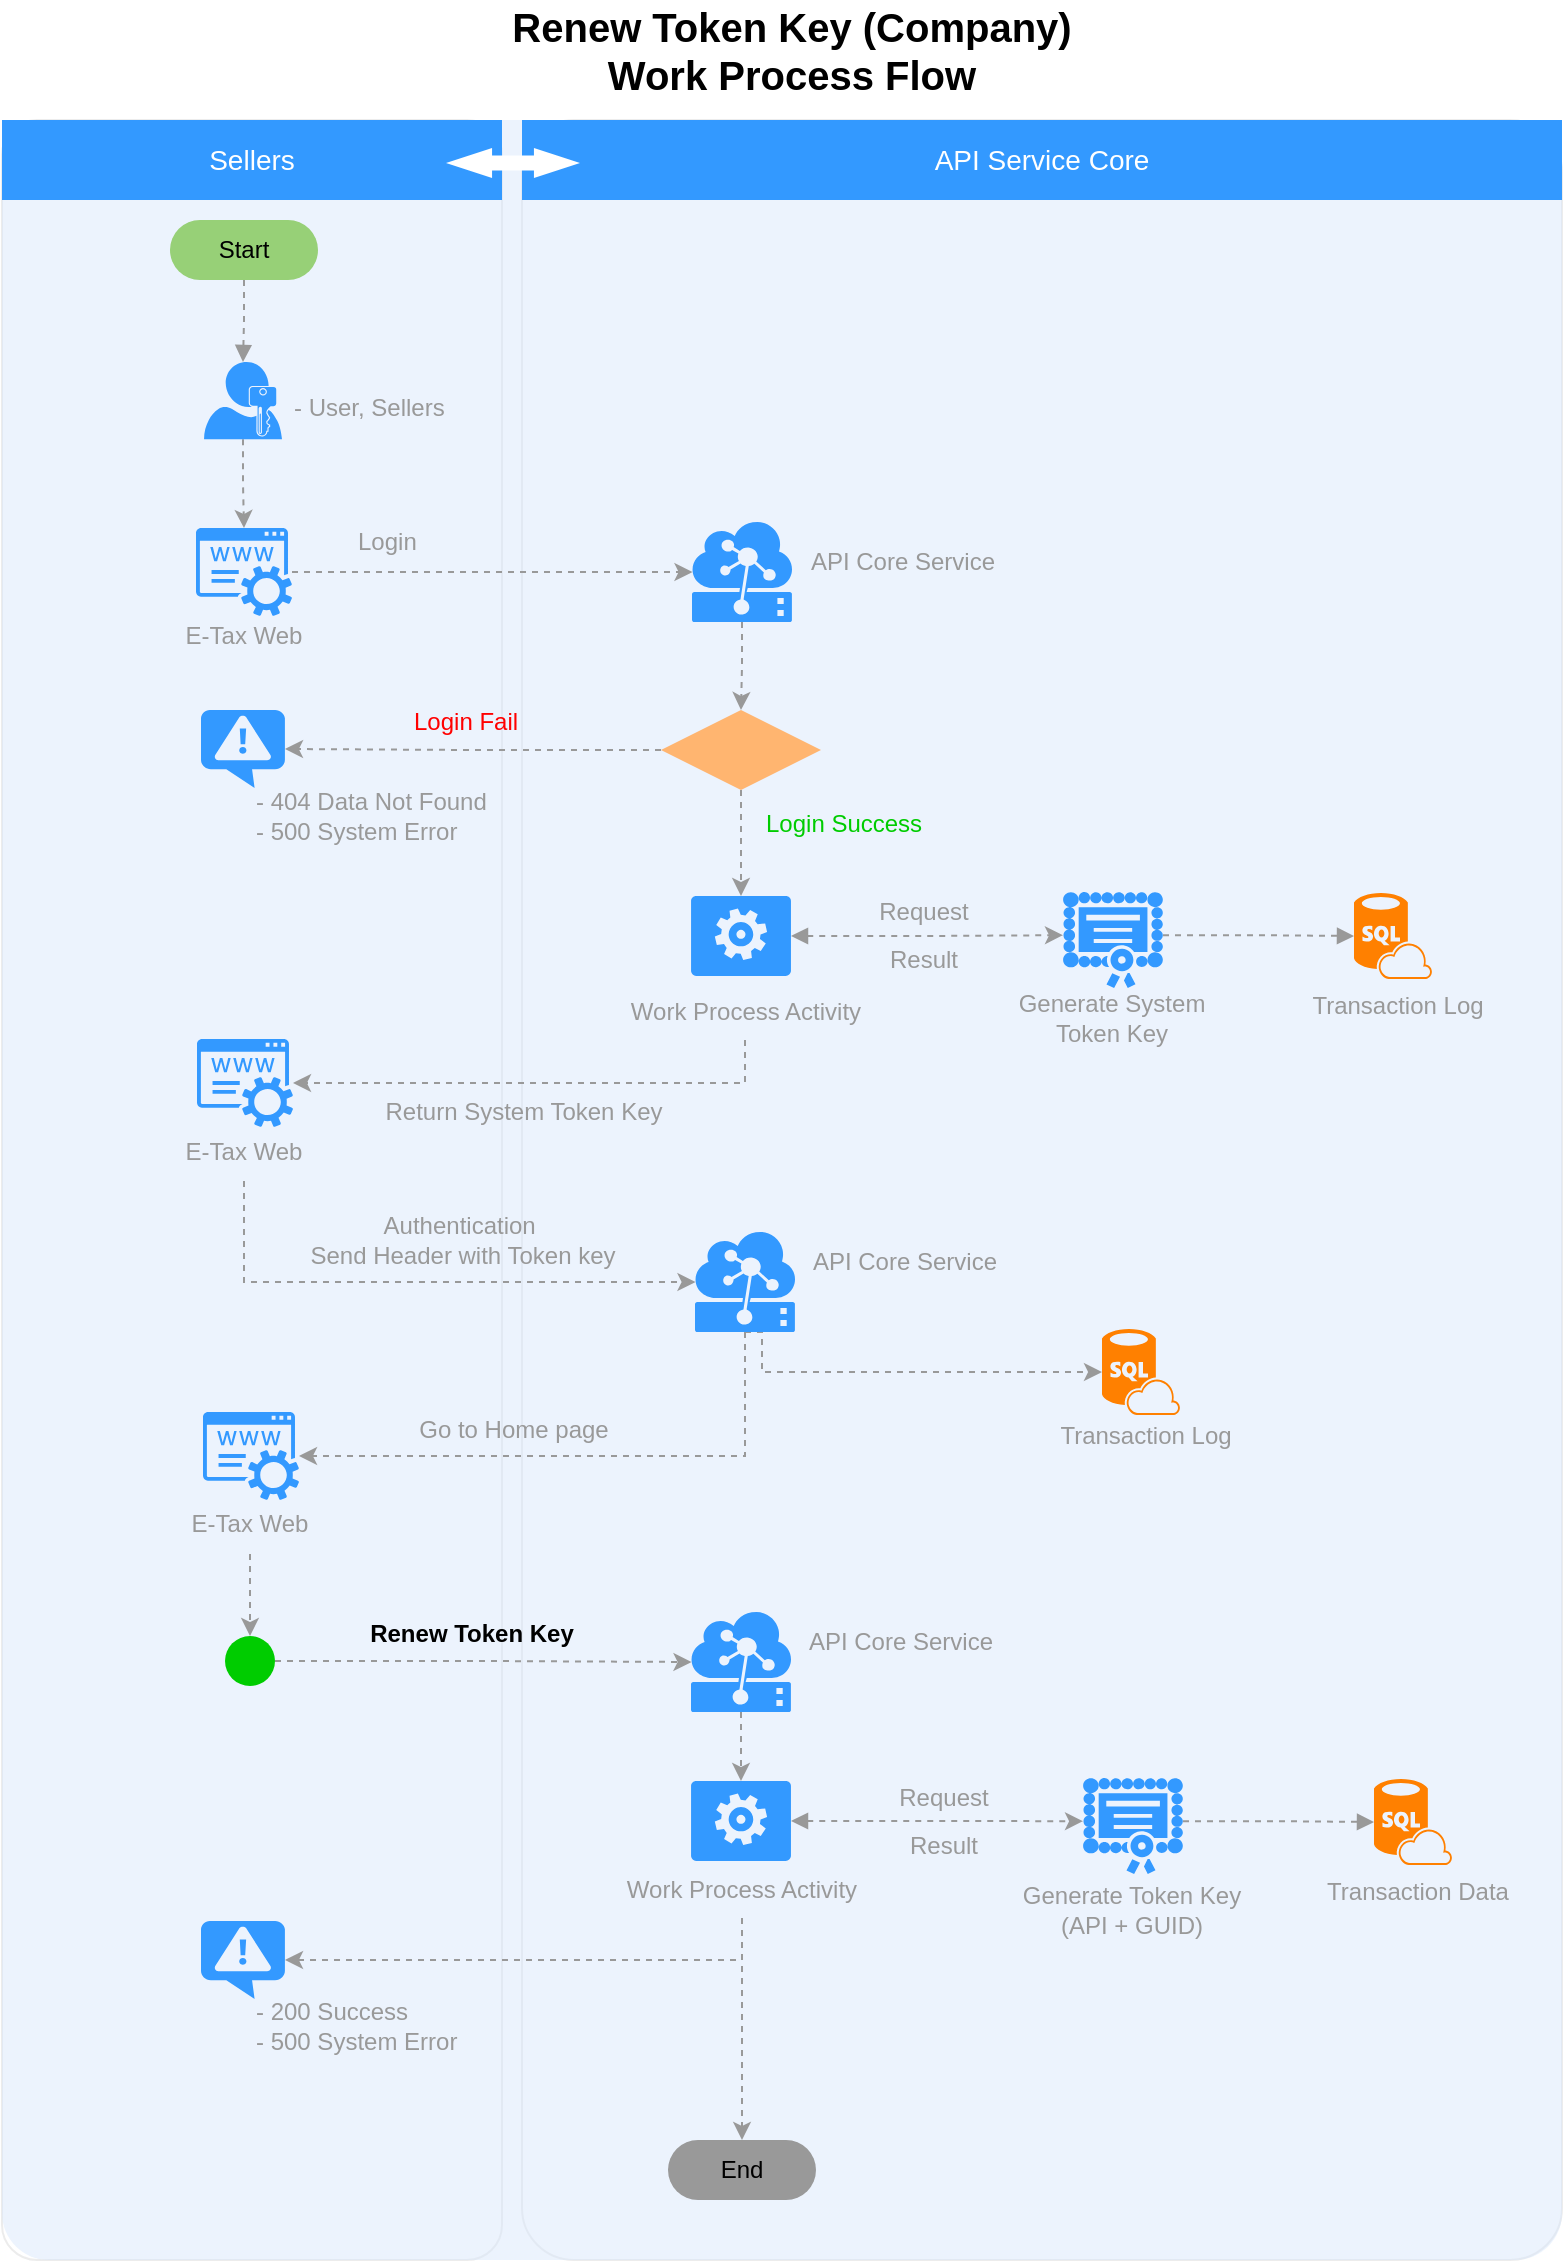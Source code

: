 <mxfile version="10.8.0" type="github"><diagram id="98et0ZXu4X3KvnPCGmSZ" name="Page-1"><mxGraphModel dx="1220" dy="634" grid="0" gridSize="10" guides="1" tooltips="1" connect="1" arrows="1" fold="1" page="1" pageScale="1" pageWidth="827" pageHeight="1169" math="0" shadow="0"><root><mxCell id="0"/><mxCell id="1" parent="0"/><mxCell id="7HTfFK8CQtJWUfkesm8e-1" value="" style="rounded=1;whiteSpace=wrap;html=1;strokeColor=#E6E6E6;strokeWidth=1;fillColor=#FFFFFF;fontFamily=Helvetica;fontSize=14;fontColor=#FFB366;opacity=75;verticalAlign=top;fontStyle=1;arcSize=5;" parent="1" vertex="1"><mxGeometry x="290" y="80" width="520" height="1070" as="geometry"/></mxCell><mxCell id="7HTfFK8CQtJWUfkesm8e-2" value="" style="rounded=1;whiteSpace=wrap;html=1;strokeColor=#E6E6E6;strokeWidth=1;fillColor=#FFFFFF;fontFamily=Helvetica;fontSize=14;fontColor=#FFB366;opacity=75;verticalAlign=top;fontStyle=1;arcSize=7;" parent="1" vertex="1"><mxGeometry x="30" y="80" width="250" height="1070" as="geometry"/></mxCell><mxCell id="7HTfFK8CQtJWUfkesm8e-3" value="" style="rounded=1;whiteSpace=wrap;html=1;strokeColor=none;strokeWidth=1;fillColor=#dae8fc;fontSize=12;align=center;arcSize=3;opacity=50;" parent="1" vertex="1"><mxGeometry x="30" y="80" width="780" height="1070" as="geometry"/></mxCell><mxCell id="7HTfFK8CQtJWUfkesm8e-4" value="Sellers" style="whiteSpace=wrap;html=1;dashed=1;strokeColor=none;strokeWidth=2;fillColor=#3399FF;fontFamily=Helvetica;fontSize=14;fontColor=#FFFFFF;fontStyle=0" parent="1" vertex="1"><mxGeometry x="30" y="80" width="250" height="40" as="geometry"/></mxCell><mxCell id="7HTfFK8CQtJWUfkesm8e-5" value="API Service Core" style="whiteSpace=wrap;html=1;dashed=1;strokeColor=none;strokeWidth=2;fillColor=#3399FF;fontFamily=Helvetica;fontSize=14;fontColor=#FFFFFF;fontStyle=0" parent="1" vertex="1"><mxGeometry x="290" y="80" width="520" height="40" as="geometry"/></mxCell><mxCell id="7HTfFK8CQtJWUfkesm8e-6" value="Renew Token Key (Company)&lt;br&gt;Work Process Flow" style="text;html=1;strokeColor=none;fillColor=none;align=center;verticalAlign=middle;whiteSpace=wrap;rounded=0;fontStyle=1;fontSize=20;" parent="1" vertex="1"><mxGeometry x="277" y="20" width="296" height="50" as="geometry"/></mxCell><mxCell id="7HTfFK8CQtJWUfkesm8e-7" value="" style="shape=mxgraph.arrows.two_way_arrow_horizontal;html=1;verticalLabelPosition=bottom;verticalAlign=top;strokeWidth=2;strokeColor=none;dashed=1;fillColor=#FFFFFF;fontFamily=Verdana;fontSize=12;fontColor=#00BEF2" parent="1" vertex="1"><mxGeometry x="252" y="94" width="67" height="15" as="geometry"/></mxCell><mxCell id="7HTfFK8CQtJWUfkesm8e-8" style="edgeStyle=orthogonalEdgeStyle;rounded=0;orthogonalLoop=1;jettySize=auto;html=1;exitX=0.5;exitY=1;exitDx=0;exitDy=0;exitPerimeter=0;entryX=0;entryY=0.5;entryDx=0;entryDy=0;entryPerimeter=0;dashed=1;strokeColor=#999999;fontColor=#00CC00;" parent="1" source="7HTfFK8CQtJWUfkesm8e-9" target="7HTfFK8CQtJWUfkesm8e-59" edge="1"><mxGeometry relative="1" as="geometry"><Array as="points"><mxPoint x="410" y="686"/><mxPoint x="410" y="706"/></Array></mxGeometry></mxCell><mxCell id="7HTfFK8CQtJWUfkesm8e-9" value="" style="shadow=0;dashed=0;html=1;strokeColor=none;labelPosition=center;verticalLabelPosition=bottom;verticalAlign=top;align=center;shape=mxgraph.mscae.cloud.iot_edge;fillColor=#3399FF;pointerEvents=1;fontSize=12;fontColor=#999999;" parent="1" vertex="1"><mxGeometry x="376.5" y="636" width="50" height="50" as="geometry"/></mxCell><mxCell id="7HTfFK8CQtJWUfkesm8e-10" style="edgeStyle=orthogonalEdgeStyle;rounded=0;orthogonalLoop=1;jettySize=auto;html=1;fontSize=14;strokeColor=#999999;dashed=1;entryX=0.005;entryY=0.5;entryDx=0;entryDy=0;entryPerimeter=0;" parent="1" source="7HTfFK8CQtJWUfkesm8e-24" target="7HTfFK8CQtJWUfkesm8e-18" edge="1"><mxGeometry relative="1" as="geometry"><mxPoint x="521" y="333" as="targetPoint"/><mxPoint x="187" y="333" as="sourcePoint"/></mxGeometry></mxCell><mxCell id="7HTfFK8CQtJWUfkesm8e-11" value="Login" style="text;html=1;strokeColor=none;fillColor=none;align=left;verticalAlign=middle;whiteSpace=wrap;rounded=0;fontSize=12;fontColor=#999999;" parent="1" vertex="1"><mxGeometry x="205.5" y="281" width="59" height="20" as="geometry"/></mxCell><mxCell id="7HTfFK8CQtJWUfkesm8e-12" style="edgeStyle=orthogonalEdgeStyle;rounded=0;orthogonalLoop=1;jettySize=auto;html=1;exitX=0.5;exitY=1;exitDx=0;exitDy=0;dashed=1;strokeColor=#999999;exitPerimeter=0;" parent="1" source="7HTfFK8CQtJWUfkesm8e-22" target="7HTfFK8CQtJWUfkesm8e-24" edge="1"><mxGeometry relative="1" as="geometry"><mxPoint x="151" y="289" as="sourcePoint"/><mxPoint x="151" y="345" as="targetPoint"/></mxGeometry></mxCell><mxCell id="7HTfFK8CQtJWUfkesm8e-13" value="" style="group" parent="1" vertex="1" connectable="0"><mxGeometry x="675" y="456.5" width="108" height="79" as="geometry"/></mxCell><mxCell id="7HTfFK8CQtJWUfkesm8e-14" value="" style="group" parent="7HTfFK8CQtJWUfkesm8e-13" vertex="1" connectable="0"><mxGeometry width="108" height="79" as="geometry"/></mxCell><mxCell id="7HTfFK8CQtJWUfkesm8e-15" value="Transaction Log" style="text;html=1;strokeColor=none;fillColor=none;align=center;verticalAlign=middle;whiteSpace=wrap;rounded=0;fontSize=12;fontColor=#999999;" parent="7HTfFK8CQtJWUfkesm8e-14" vertex="1"><mxGeometry x="-1" y="52" width="108" height="29" as="geometry"/></mxCell><mxCell id="7HTfFK8CQtJWUfkesm8e-16" value="" style="verticalLabelPosition=bottom;html=1;verticalAlign=top;align=center;strokeColor=none;fillColor=#FF8000;shape=mxgraph.azure.sql_database_sql_azure;fontSize=12;fontColor=#999999;" parent="7HTfFK8CQtJWUfkesm8e-14" vertex="1"><mxGeometry x="31" y="10" width="39" height="43" as="geometry"/></mxCell><mxCell id="7HTfFK8CQtJWUfkesm8e-17" style="edgeStyle=orthogonalEdgeStyle;rounded=0;orthogonalLoop=1;jettySize=auto;html=1;exitX=0.5;exitY=1;exitDx=0;exitDy=0;exitPerimeter=0;entryX=0.5;entryY=0;entryDx=0;entryDy=0;dashed=1;strokeColor=#999999;" parent="1" source="7HTfFK8CQtJWUfkesm8e-18" target="7HTfFK8CQtJWUfkesm8e-49" edge="1"><mxGeometry relative="1" as="geometry"/></mxCell><mxCell id="7HTfFK8CQtJWUfkesm8e-18" value="" style="shadow=0;dashed=0;html=1;strokeColor=none;labelPosition=center;verticalLabelPosition=bottom;verticalAlign=top;align=center;shape=mxgraph.mscae.cloud.iot_edge;fillColor=#3399FF;pointerEvents=1;fontSize=12;fontColor=#999999;" parent="1" vertex="1"><mxGeometry x="375" y="281" width="50" height="50" as="geometry"/></mxCell><mxCell id="7HTfFK8CQtJWUfkesm8e-19" value="API Core Service" style="text;html=1;strokeColor=none;fillColor=none;align=center;verticalAlign=middle;whiteSpace=wrap;rounded=0;fontSize=12;fontColor=#999999;" parent="1" vertex="1"><mxGeometry x="430" y="286.5" width="101" height="29" as="geometry"/></mxCell><mxCell id="7HTfFK8CQtJWUfkesm8e-20" value="" style="group" parent="1" vertex="1" connectable="0"><mxGeometry x="131" y="201" width="162.5" height="50" as="geometry"/></mxCell><mxCell id="7HTfFK8CQtJWUfkesm8e-21" value="&lt;font color=&quot;#999999&quot; style=&quot;font-size: 12px&quot;&gt;- User, Sellers&lt;br&gt;&lt;br&gt;&lt;/font&gt;" style="text;html=1;strokeColor=none;fillColor=none;align=left;verticalAlign=middle;whiteSpace=wrap;rounded=0;fontSize=12;" parent="7HTfFK8CQtJWUfkesm8e-20" vertex="1"><mxGeometry x="42.5" y="10" width="120" height="40" as="geometry"/></mxCell><mxCell id="7HTfFK8CQtJWUfkesm8e-22" value="" style="pointerEvents=1;shadow=0;dashed=0;html=1;strokeColor=none;labelPosition=center;verticalLabelPosition=bottom;verticalAlign=top;align=center;shape=mxgraph.mscae.enterprise.user_permissions;fillColor=#3399FF;fontSize=14;" parent="7HTfFK8CQtJWUfkesm8e-20" vertex="1"><mxGeometry width="39" height="38.678" as="geometry"/></mxCell><mxCell id="7HTfFK8CQtJWUfkesm8e-23" value="" style="group" parent="1" vertex="1" connectable="0"><mxGeometry x="95.5" y="284" width="110" height="74" as="geometry"/></mxCell><mxCell id="7HTfFK8CQtJWUfkesm8e-24" value="" style="pointerEvents=1;shadow=0;dashed=0;html=1;strokeColor=none;fillColor=#3399FF;labelPosition=center;verticalLabelPosition=bottom;verticalAlign=top;outlineConnect=0;align=center;shape=mxgraph.office.services.registrar_service;" parent="7HTfFK8CQtJWUfkesm8e-23" vertex="1"><mxGeometry x="31.5" width="48" height="44" as="geometry"/></mxCell><mxCell id="7HTfFK8CQtJWUfkesm8e-25" value="E-Tax Web" style="text;html=1;strokeColor=none;fillColor=none;align=center;verticalAlign=middle;whiteSpace=wrap;rounded=0;fontSize=12;fontColor=#999999;" parent="7HTfFK8CQtJWUfkesm8e-23" vertex="1"><mxGeometry y="39" width="110" height="30" as="geometry"/></mxCell><mxCell id="7HTfFK8CQtJWUfkesm8e-26" value="" style="group" parent="1" vertex="1" connectable="0"><mxGeometry x="321.5" y="468" width="160" height="72" as="geometry"/></mxCell><mxCell id="7HTfFK8CQtJWUfkesm8e-27" value="" style="verticalLabelPosition=bottom;html=1;verticalAlign=top;align=center;strokeColor=none;fillColor=#3399FF;shape=mxgraph.azure.worker_role;fontSize=12;fontColor=#999999;" parent="7HTfFK8CQtJWUfkesm8e-26" vertex="1"><mxGeometry x="53" width="50" height="40" as="geometry"/></mxCell><mxCell id="7HTfFK8CQtJWUfkesm8e-28" value="Work Process Activity&lt;br&gt;" style="text;html=1;strokeColor=none;fillColor=none;align=center;verticalAlign=middle;whiteSpace=wrap;rounded=0;fontSize=12;fontColor=#999999;" parent="7HTfFK8CQtJWUfkesm8e-26" vertex="1"><mxGeometry y="43" width="160" height="29" as="geometry"/></mxCell><mxCell id="7HTfFK8CQtJWUfkesm8e-29" value="" style="group" parent="1" vertex="1" connectable="0"><mxGeometry x="527.5" y="459.5" width="114" height="81" as="geometry"/></mxCell><mxCell id="7HTfFK8CQtJWUfkesm8e-30" value="" style="group" parent="7HTfFK8CQtJWUfkesm8e-29" vertex="1" connectable="0"><mxGeometry width="114" height="81" as="geometry"/></mxCell><mxCell id="7HTfFK8CQtJWUfkesm8e-31" value="Generate System Token Key&lt;br&gt;" style="text;html=1;strokeColor=none;fillColor=none;align=center;verticalAlign=middle;whiteSpace=wrap;rounded=0;fontSize=12;fontColor=#999999;" parent="7HTfFK8CQtJWUfkesm8e-30" vertex="1"><mxGeometry y="54" width="114" height="30" as="geometry"/></mxCell><mxCell id="7HTfFK8CQtJWUfkesm8e-32" value="" style="pointerEvents=1;shadow=0;dashed=0;html=1;strokeColor=none;labelPosition=center;verticalLabelPosition=bottom;verticalAlign=top;align=center;shape=mxgraph.mscae.intune.inventory_license;fillColor=#3399FF;fontSize=14;" parent="7HTfFK8CQtJWUfkesm8e-29" vertex="1"><mxGeometry x="33" y="6.5" width="50" height="48" as="geometry"/></mxCell><mxCell id="7HTfFK8CQtJWUfkesm8e-33" style="edgeStyle=orthogonalEdgeStyle;rounded=0;orthogonalLoop=1;jettySize=auto;html=1;exitX=1;exitY=0.5;exitDx=0;exitDy=0;exitPerimeter=0;entryX=0;entryY=0.45;entryDx=0;entryDy=0;entryPerimeter=0;dashed=1;strokeColor=#999999;startArrow=block;startFill=1;" parent="1" source="7HTfFK8CQtJWUfkesm8e-27" target="7HTfFK8CQtJWUfkesm8e-32" edge="1"><mxGeometry relative="1" as="geometry"/></mxCell><mxCell id="7HTfFK8CQtJWUfkesm8e-34" value="Request" style="text;html=1;strokeColor=none;fillColor=none;align=center;verticalAlign=middle;whiteSpace=wrap;rounded=0;fontSize=12;fontColor=#999999;" parent="1" vertex="1"><mxGeometry x="461" y="466" width="60" height="20" as="geometry"/></mxCell><mxCell id="7HTfFK8CQtJWUfkesm8e-35" value="Result" style="text;html=1;strokeColor=none;fillColor=none;align=center;verticalAlign=middle;whiteSpace=wrap;rounded=0;fontSize=12;fontColor=#999999;" parent="1" vertex="1"><mxGeometry x="461" y="490" width="60" height="20" as="geometry"/></mxCell><mxCell id="7HTfFK8CQtJWUfkesm8e-36" value="" style="group" parent="1" vertex="1" connectable="0"><mxGeometry x="96" y="539.5" width="110" height="74" as="geometry"/></mxCell><mxCell id="7HTfFK8CQtJWUfkesm8e-37" value="" style="pointerEvents=1;shadow=0;dashed=0;html=1;strokeColor=none;fillColor=#3399FF;labelPosition=center;verticalLabelPosition=bottom;verticalAlign=top;outlineConnect=0;align=center;shape=mxgraph.office.services.registrar_service;" parent="7HTfFK8CQtJWUfkesm8e-36" vertex="1"><mxGeometry x="31.5" width="48" height="44" as="geometry"/></mxCell><mxCell id="7HTfFK8CQtJWUfkesm8e-38" value="E-Tax Web" style="text;html=1;strokeColor=none;fillColor=none;align=center;verticalAlign=middle;whiteSpace=wrap;rounded=0;fontSize=12;fontColor=#999999;" parent="7HTfFK8CQtJWUfkesm8e-36" vertex="1"><mxGeometry y="41" width="110" height="30" as="geometry"/></mxCell><mxCell id="7HTfFK8CQtJWUfkesm8e-39" value="Return System Token Key&lt;br&gt;" style="text;html=1;strokeColor=none;fillColor=none;align=center;verticalAlign=middle;whiteSpace=wrap;rounded=0;fontSize=12;fontColor=#999999;" parent="1" vertex="1"><mxGeometry x="206.5" y="567.5" width="168" height="16" as="geometry"/></mxCell><mxCell id="7HTfFK8CQtJWUfkesm8e-41" style="edgeStyle=orthogonalEdgeStyle;rounded=0;orthogonalLoop=1;jettySize=auto;html=1;exitX=1;exitY=0.45;exitDx=0;exitDy=0;exitPerimeter=0;entryX=0;entryY=0.5;entryDx=0;entryDy=0;entryPerimeter=0;dashed=1;startArrow=none;startFill=0;endArrow=block;endFill=1;strokeColor=#999999;" parent="1" source="7HTfFK8CQtJWUfkesm8e-32" target="7HTfFK8CQtJWUfkesm8e-16" edge="1"><mxGeometry relative="1" as="geometry"/></mxCell><mxCell id="7HTfFK8CQtJWUfkesm8e-42" value="Authentication&amp;nbsp;&lt;br&gt;Send Header with Token key&lt;br&gt;" style="text;html=1;strokeColor=none;fillColor=none;align=center;verticalAlign=middle;whiteSpace=wrap;rounded=0;fontSize=12;fontColor=#999999;" parent="1" vertex="1"><mxGeometry x="178.5" y="622.5" width="163" height="34" as="geometry"/></mxCell><mxCell id="7HTfFK8CQtJWUfkesm8e-43" value="API Core Service" style="text;html=1;strokeColor=none;fillColor=none;align=center;verticalAlign=middle;whiteSpace=wrap;rounded=0;fontSize=12;fontColor=#999999;" parent="1" vertex="1"><mxGeometry x="431" y="636.5" width="101" height="29" as="geometry"/></mxCell><mxCell id="7HTfFK8CQtJWUfkesm8e-44" style="edgeStyle=orthogonalEdgeStyle;rounded=0;orthogonalLoop=1;jettySize=auto;html=1;exitX=0.5;exitY=1;exitDx=0;exitDy=0;entryX=0.5;entryY=0;entryDx=0;entryDy=0;entryPerimeter=0;dashed=1;startArrow=none;startFill=0;endArrow=block;endFill=1;strokeColor=#999999;fontColor=#000000;" parent="1" source="7HTfFK8CQtJWUfkesm8e-45" target="7HTfFK8CQtJWUfkesm8e-22" edge="1"><mxGeometry relative="1" as="geometry"/></mxCell><mxCell id="7HTfFK8CQtJWUfkesm8e-45" value="Start" style="rounded=1;whiteSpace=wrap;html=1;fontColor=#000000;align=center;arcSize=50;labelBackgroundColor=none;fillColor=#97D077;strokeColor=none;" parent="1" vertex="1"><mxGeometry x="114" y="130" width="74" height="30" as="geometry"/></mxCell><mxCell id="7HTfFK8CQtJWUfkesm8e-46" value="Login Success&lt;br&gt;" style="text;html=1;strokeColor=none;fillColor=none;align=left;verticalAlign=middle;whiteSpace=wrap;rounded=0;fontSize=12;fontColor=#00CC00;" parent="1" vertex="1"><mxGeometry x="410" y="415" width="103" height="34" as="geometry"/></mxCell><mxCell id="7HTfFK8CQtJWUfkesm8e-47" style="edgeStyle=orthogonalEdgeStyle;rounded=0;orthogonalLoop=1;jettySize=auto;html=1;exitX=0.5;exitY=1;exitDx=0;exitDy=0;entryX=0.5;entryY=0;entryDx=0;entryDy=0;entryPerimeter=0;strokeColor=#999999;dashed=1;" parent="1" source="7HTfFK8CQtJWUfkesm8e-49" target="7HTfFK8CQtJWUfkesm8e-27" edge="1"><mxGeometry relative="1" as="geometry"/></mxCell><mxCell id="7HTfFK8CQtJWUfkesm8e-48" style="edgeStyle=orthogonalEdgeStyle;rounded=0;orthogonalLoop=1;jettySize=auto;html=1;exitX=0;exitY=0.5;exitDx=0;exitDy=0;entryX=1;entryY=0.5;entryDx=0;entryDy=0;entryPerimeter=0;dashed=1;strokeColor=#999999;" parent="1" source="7HTfFK8CQtJWUfkesm8e-49" target="7HTfFK8CQtJWUfkesm8e-50" edge="1"><mxGeometry relative="1" as="geometry"/></mxCell><mxCell id="7HTfFK8CQtJWUfkesm8e-49" value="" style="rhombus;whiteSpace=wrap;html=1;strokeColor=none;strokeWidth=1;fillColor=#FFB570;fontSize=12;fontColor=#999999;align=left;" parent="1" vertex="1"><mxGeometry x="359.5" y="375" width="80" height="40" as="geometry"/></mxCell><mxCell id="7HTfFK8CQtJWUfkesm8e-50" value="" style="verticalLabelPosition=bottom;html=1;verticalAlign=top;align=center;strokeColor=none;fillColor=#3399FF;shape=mxgraph.azure.notification_topic;fontSize=12;fontColor=#999999;" parent="1" vertex="1"><mxGeometry x="129.5" y="375" width="42" height="39" as="geometry"/></mxCell><mxCell id="7HTfFK8CQtJWUfkesm8e-51" value="- 404 Data Not Found&lt;br&gt;- 500 System Error&lt;br&gt;" style="text;html=1;strokeColor=none;fillColor=none;align=left;verticalAlign=middle;whiteSpace=wrap;rounded=0;fontSize=12;fontColor=#999999;" parent="1" vertex="1"><mxGeometry x="155" y="410" width="143" height="35" as="geometry"/></mxCell><mxCell id="7HTfFK8CQtJWUfkesm8e-52" value="Login Fail&lt;br&gt;" style="text;html=1;strokeColor=none;fillColor=none;align=left;verticalAlign=middle;whiteSpace=wrap;rounded=0;fontSize=12;fontColor=#FF0000;" parent="1" vertex="1"><mxGeometry x="234" y="370" width="103" height="22" as="geometry"/></mxCell><mxCell id="7HTfFK8CQtJWUfkesm8e-53" style="edgeStyle=orthogonalEdgeStyle;rounded=0;orthogonalLoop=1;jettySize=auto;html=1;exitX=0.5;exitY=1;exitDx=0;exitDy=0;dashed=1;strokeColor=#999999;fontColor=#00CC00;" parent="1" source="7HTfFK8CQtJWUfkesm8e-28" target="7HTfFK8CQtJWUfkesm8e-37" edge="1"><mxGeometry relative="1" as="geometry"/></mxCell><mxCell id="7HTfFK8CQtJWUfkesm8e-54" value="" style="group" parent="1" vertex="1" connectable="0"><mxGeometry x="321.5" y="910.5" width="160" height="72" as="geometry"/></mxCell><mxCell id="7HTfFK8CQtJWUfkesm8e-55" value="" style="verticalLabelPosition=bottom;html=1;verticalAlign=top;align=center;strokeColor=none;fillColor=#3399FF;shape=mxgraph.azure.worker_role;fontSize=12;fontColor=#999999;" parent="7HTfFK8CQtJWUfkesm8e-54" vertex="1"><mxGeometry x="53" width="50" height="40" as="geometry"/></mxCell><mxCell id="7HTfFK8CQtJWUfkesm8e-56" value="" style="group" parent="1" vertex="1" connectable="0"><mxGeometry x="540" y="703.5" width="108" height="79" as="geometry"/></mxCell><mxCell id="7HTfFK8CQtJWUfkesm8e-57" value="" style="group" parent="7HTfFK8CQtJWUfkesm8e-56" vertex="1" connectable="0"><mxGeometry width="108" height="79" as="geometry"/></mxCell><mxCell id="7HTfFK8CQtJWUfkesm8e-58" value="Transaction Log" style="text;html=1;strokeColor=none;fillColor=none;align=center;verticalAlign=middle;whiteSpace=wrap;rounded=0;fontSize=12;fontColor=#999999;" parent="7HTfFK8CQtJWUfkesm8e-57" vertex="1"><mxGeometry x="8" y="20" width="108" height="29" as="geometry"/></mxCell><mxCell id="7HTfFK8CQtJWUfkesm8e-59" value="" style="verticalLabelPosition=bottom;html=1;verticalAlign=top;align=center;strokeColor=none;fillColor=#FF8000;shape=mxgraph.azure.sql_database_sql_azure;fontSize=12;fontColor=#999999;" parent="7HTfFK8CQtJWUfkesm8e-57" vertex="1"><mxGeometry x="40" y="-19" width="39" height="43" as="geometry"/></mxCell><mxCell id="7HTfFK8CQtJWUfkesm8e-60" value="" style="group" parent="1" vertex="1" connectable="0"><mxGeometry x="99" y="726" width="110" height="74" as="geometry"/></mxCell><mxCell id="7HTfFK8CQtJWUfkesm8e-61" value="" style="pointerEvents=1;shadow=0;dashed=0;html=1;strokeColor=none;fillColor=#3399FF;labelPosition=center;verticalLabelPosition=bottom;verticalAlign=top;outlineConnect=0;align=center;shape=mxgraph.office.services.registrar_service;" parent="7HTfFK8CQtJWUfkesm8e-60" vertex="1"><mxGeometry x="31.5" width="48" height="44" as="geometry"/></mxCell><mxCell id="7HTfFK8CQtJWUfkesm8e-62" value="E-Tax Web" style="text;html=1;strokeColor=none;fillColor=none;align=center;verticalAlign=middle;whiteSpace=wrap;rounded=0;fontSize=12;fontColor=#999999;" parent="7HTfFK8CQtJWUfkesm8e-60" vertex="1"><mxGeometry y="41" width="110" height="30" as="geometry"/></mxCell><mxCell id="7HTfFK8CQtJWUfkesm8e-63" value="Go to Home page&lt;br&gt;" style="text;html=1;strokeColor=none;fillColor=none;align=center;verticalAlign=middle;whiteSpace=wrap;rounded=0;fontSize=12;fontColor=#999999;" parent="1" vertex="1"><mxGeometry x="201.5" y="727" width="168" height="16" as="geometry"/></mxCell><mxCell id="7HTfFK8CQtJWUfkesm8e-64" style="edgeStyle=orthogonalEdgeStyle;rounded=0;orthogonalLoop=1;jettySize=auto;html=1;exitX=0.5;exitY=1;exitDx=0;exitDy=0;dashed=1;strokeColor=#999999;fontColor=#00CC00;exitPerimeter=0;" parent="1" source="7HTfFK8CQtJWUfkesm8e-9" target="7HTfFK8CQtJWUfkesm8e-61" edge="1"><mxGeometry relative="1" as="geometry"><mxPoint x="405" y="726.5" as="sourcePoint"/><Array as="points"><mxPoint x="402" y="748"/></Array></mxGeometry></mxCell><mxCell id="7HTfFK8CQtJWUfkesm8e-65" style="edgeStyle=orthogonalEdgeStyle;rounded=0;orthogonalLoop=1;jettySize=auto;html=1;exitX=0.5;exitY=1;exitDx=0;exitDy=0;exitPerimeter=0;entryX=0.5;entryY=0;entryDx=0;entryDy=0;entryPerimeter=0;dashed=1;strokeColor=#999999;fontColor=#00CC00;" parent="1" source="7HTfFK8CQtJWUfkesm8e-66" target="7HTfFK8CQtJWUfkesm8e-55" edge="1"><mxGeometry relative="1" as="geometry"/></mxCell><mxCell id="7HTfFK8CQtJWUfkesm8e-66" value="" style="shadow=0;dashed=0;html=1;strokeColor=none;labelPosition=center;verticalLabelPosition=bottom;verticalAlign=top;align=center;shape=mxgraph.mscae.cloud.iot_edge;fillColor=#3399FF;pointerEvents=1;fontSize=12;fontColor=#999999;" parent="1" vertex="1"><mxGeometry x="374.5" y="826" width="50" height="50" as="geometry"/></mxCell><mxCell id="7HTfFK8CQtJWUfkesm8e-67" value="API Core Service" style="text;html=1;strokeColor=none;fillColor=none;align=center;verticalAlign=middle;whiteSpace=wrap;rounded=0;fontSize=12;fontColor=#999999;" parent="1" vertex="1"><mxGeometry x="429" y="826.5" width="101" height="29" as="geometry"/></mxCell><mxCell id="7HTfFK8CQtJWUfkesm8e-68" value="" style="group" parent="1" vertex="1" connectable="0"><mxGeometry x="540" y="983" width="108" height="79" as="geometry"/></mxCell><mxCell id="7HTfFK8CQtJWUfkesm8e-69" style="edgeStyle=orthogonalEdgeStyle;rounded=0;orthogonalLoop=1;jettySize=auto;html=1;exitX=1;exitY=0.5;exitDx=0;exitDy=0;entryX=0.005;entryY=0.5;entryDx=0;entryDy=0;entryPerimeter=0;dashed=1;strokeColor=#999999;fontColor=#00CC00;" parent="1" source="7xyW79Q6c96OPX3ZE_rg-1" target="7HTfFK8CQtJWUfkesm8e-66" edge="1"><mxGeometry relative="1" as="geometry"/></mxCell><mxCell id="7HTfFK8CQtJWUfkesm8e-70" value="Renew Token Key&lt;br&gt;" style="text;html=1;strokeColor=none;fillColor=none;align=center;verticalAlign=middle;whiteSpace=wrap;rounded=0;fontSize=12;fontColor=#000000;fontStyle=1" parent="1" vertex="1"><mxGeometry x="180.5" y="829" width="168" height="16" as="geometry"/></mxCell><mxCell id="7HTfFK8CQtJWUfkesm8e-71" style="edgeStyle=orthogonalEdgeStyle;rounded=0;orthogonalLoop=1;jettySize=auto;html=1;exitX=0.5;exitY=1;exitDx=0;exitDy=0;entryX=1;entryY=0.5;entryDx=0;entryDy=0;entryPerimeter=0;dashed=1;strokeColor=#999999;fontColor=#00CC00;" parent="1" source="7HTfFK8CQtJWUfkesm8e-73" target="7HTfFK8CQtJWUfkesm8e-82" edge="1"><mxGeometry relative="1" as="geometry"/></mxCell><mxCell id="7HTfFK8CQtJWUfkesm8e-72" style="edgeStyle=orthogonalEdgeStyle;rounded=0;orthogonalLoop=1;jettySize=auto;html=1;exitX=0.5;exitY=1;exitDx=0;exitDy=0;entryX=0.5;entryY=0;entryDx=0;entryDy=0;dashed=1;strokeColor=#999999;fontColor=#00CC00;" parent="1" source="7HTfFK8CQtJWUfkesm8e-73" target="7HTfFK8CQtJWUfkesm8e-84" edge="1"><mxGeometry relative="1" as="geometry"/></mxCell><mxCell id="7HTfFK8CQtJWUfkesm8e-73" value="Work Process Activity&lt;br&gt;" style="text;html=1;strokeColor=none;fillColor=none;align=center;verticalAlign=middle;whiteSpace=wrap;rounded=0;fontSize=12;fontColor=#999999;" parent="1" vertex="1"><mxGeometry x="320" y="950" width="160" height="29" as="geometry"/></mxCell><mxCell id="7HTfFK8CQtJWUfkesm8e-74" value="Transaction Data" style="text;html=1;strokeColor=none;fillColor=none;align=center;verticalAlign=middle;whiteSpace=wrap;rounded=0;fontSize=12;fontColor=#999999;" parent="1" vertex="1"><mxGeometry x="684" y="951.5" width="108" height="29" as="geometry"/></mxCell><mxCell id="7HTfFK8CQtJWUfkesm8e-75" value="" style="verticalLabelPosition=bottom;html=1;verticalAlign=top;align=center;strokeColor=none;fillColor=#FF8000;shape=mxgraph.azure.sql_database_sql_azure;fontSize=12;fontColor=#999999;" parent="1" vertex="1"><mxGeometry x="716" y="909.5" width="39" height="43" as="geometry"/></mxCell><mxCell id="7HTfFK8CQtJWUfkesm8e-76" value="Generate Token Key&lt;br&gt;(API + GUID)&lt;br&gt;" style="text;html=1;strokeColor=none;fillColor=none;align=center;verticalAlign=middle;whiteSpace=wrap;rounded=0;fontSize=12;fontColor=#999999;" parent="1" vertex="1"><mxGeometry x="538" y="957" width="114" height="36" as="geometry"/></mxCell><mxCell id="7HTfFK8CQtJWUfkesm8e-77" value="" style="pointerEvents=1;shadow=0;dashed=0;html=1;strokeColor=none;labelPosition=center;verticalLabelPosition=bottom;verticalAlign=top;align=center;shape=mxgraph.mscae.intune.inventory_license;fillColor=#3399FF;fontSize=14;" parent="1" vertex="1"><mxGeometry x="570.5" y="909" width="50" height="48" as="geometry"/></mxCell><mxCell id="7HTfFK8CQtJWUfkesm8e-78" style="edgeStyle=orthogonalEdgeStyle;rounded=0;orthogonalLoop=1;jettySize=auto;html=1;exitX=1;exitY=0.5;exitDx=0;exitDy=0;exitPerimeter=0;entryX=0;entryY=0.45;entryDx=0;entryDy=0;entryPerimeter=0;dashed=1;strokeColor=#999999;startArrow=block;startFill=1;" parent="1" source="7HTfFK8CQtJWUfkesm8e-55" target="7HTfFK8CQtJWUfkesm8e-77" edge="1"><mxGeometry relative="1" as="geometry"><mxPoint x="435" y="930" as="sourcePoint"/></mxGeometry></mxCell><mxCell id="7HTfFK8CQtJWUfkesm8e-79" value="Request" style="text;html=1;strokeColor=none;fillColor=none;align=center;verticalAlign=middle;whiteSpace=wrap;rounded=0;fontSize=12;fontColor=#999999;" parent="1" vertex="1"><mxGeometry x="471" y="909" width="60" height="20" as="geometry"/></mxCell><mxCell id="7HTfFK8CQtJWUfkesm8e-80" value="Result" style="text;html=1;strokeColor=none;fillColor=none;align=center;verticalAlign=middle;whiteSpace=wrap;rounded=0;fontSize=12;fontColor=#999999;" parent="1" vertex="1"><mxGeometry x="471" y="933" width="60" height="20" as="geometry"/></mxCell><mxCell id="7HTfFK8CQtJWUfkesm8e-81" style="edgeStyle=orthogonalEdgeStyle;rounded=0;orthogonalLoop=1;jettySize=auto;html=1;exitX=1;exitY=0.45;exitDx=0;exitDy=0;exitPerimeter=0;entryX=0;entryY=0.5;entryDx=0;entryDy=0;entryPerimeter=0;dashed=1;startArrow=none;startFill=0;endArrow=block;endFill=1;strokeColor=#999999;" parent="1" source="7HTfFK8CQtJWUfkesm8e-77" target="7HTfFK8CQtJWUfkesm8e-75" edge="1"><mxGeometry relative="1" as="geometry"/></mxCell><mxCell id="7HTfFK8CQtJWUfkesm8e-82" value="" style="verticalLabelPosition=bottom;html=1;verticalAlign=top;align=center;strokeColor=none;fillColor=#3399FF;shape=mxgraph.azure.notification_topic;fontSize=12;fontColor=#999999;" parent="1" vertex="1"><mxGeometry x="129.5" y="980.5" width="42" height="39" as="geometry"/></mxCell><mxCell id="7HTfFK8CQtJWUfkesm8e-83" value="- 200 Success&lt;br&gt;- 500 System Error&lt;br&gt;" style="text;html=1;strokeColor=none;fillColor=none;align=left;verticalAlign=middle;whiteSpace=wrap;rounded=0;fontSize=12;fontColor=#999999;" parent="1" vertex="1"><mxGeometry x="155" y="1015.5" width="143" height="35" as="geometry"/></mxCell><mxCell id="7HTfFK8CQtJWUfkesm8e-84" value="End" style="rounded=1;whiteSpace=wrap;html=1;fontColor=#000000;align=center;arcSize=50;labelBackgroundColor=none;fillColor=#999999;strokeColor=none;" parent="1" vertex="1"><mxGeometry x="363" y="1090" width="74" height="30" as="geometry"/></mxCell><mxCell id="7xyW79Q6c96OPX3ZE_rg-1" value="" style="ellipse;whiteSpace=wrap;html=1;aspect=fixed;fillColor=#00CC00;fontColor=#000000;align=center;strokeColor=none;" vertex="1" parent="1"><mxGeometry x="141.5" y="838" width="25" height="25" as="geometry"/></mxCell><mxCell id="7xyW79Q6c96OPX3ZE_rg-4" style="edgeStyle=orthogonalEdgeStyle;rounded=0;orthogonalLoop=1;jettySize=auto;html=1;exitX=0.5;exitY=1;exitDx=0;exitDy=0;entryX=0.005;entryY=0.5;entryDx=0;entryDy=0;entryPerimeter=0;dashed=1;strokeColor=#999999;fontColor=#000000;" edge="1" parent="1" source="7HTfFK8CQtJWUfkesm8e-38" target="7HTfFK8CQtJWUfkesm8e-9"><mxGeometry relative="1" as="geometry"/></mxCell><mxCell id="7xyW79Q6c96OPX3ZE_rg-5" style="edgeStyle=orthogonalEdgeStyle;rounded=0;orthogonalLoop=1;jettySize=auto;html=1;entryX=0.5;entryY=0;entryDx=0;entryDy=0;dashed=1;strokeColor=#999999;fontColor=#000000;exitX=0.5;exitY=1;exitDx=0;exitDy=0;" edge="1" parent="1" source="7HTfFK8CQtJWUfkesm8e-62" target="7xyW79Q6c96OPX3ZE_rg-1"><mxGeometry relative="1" as="geometry"><mxPoint x="154" y="819" as="sourcePoint"/></mxGeometry></mxCell></root></mxGraphModel></diagram></mxfile>